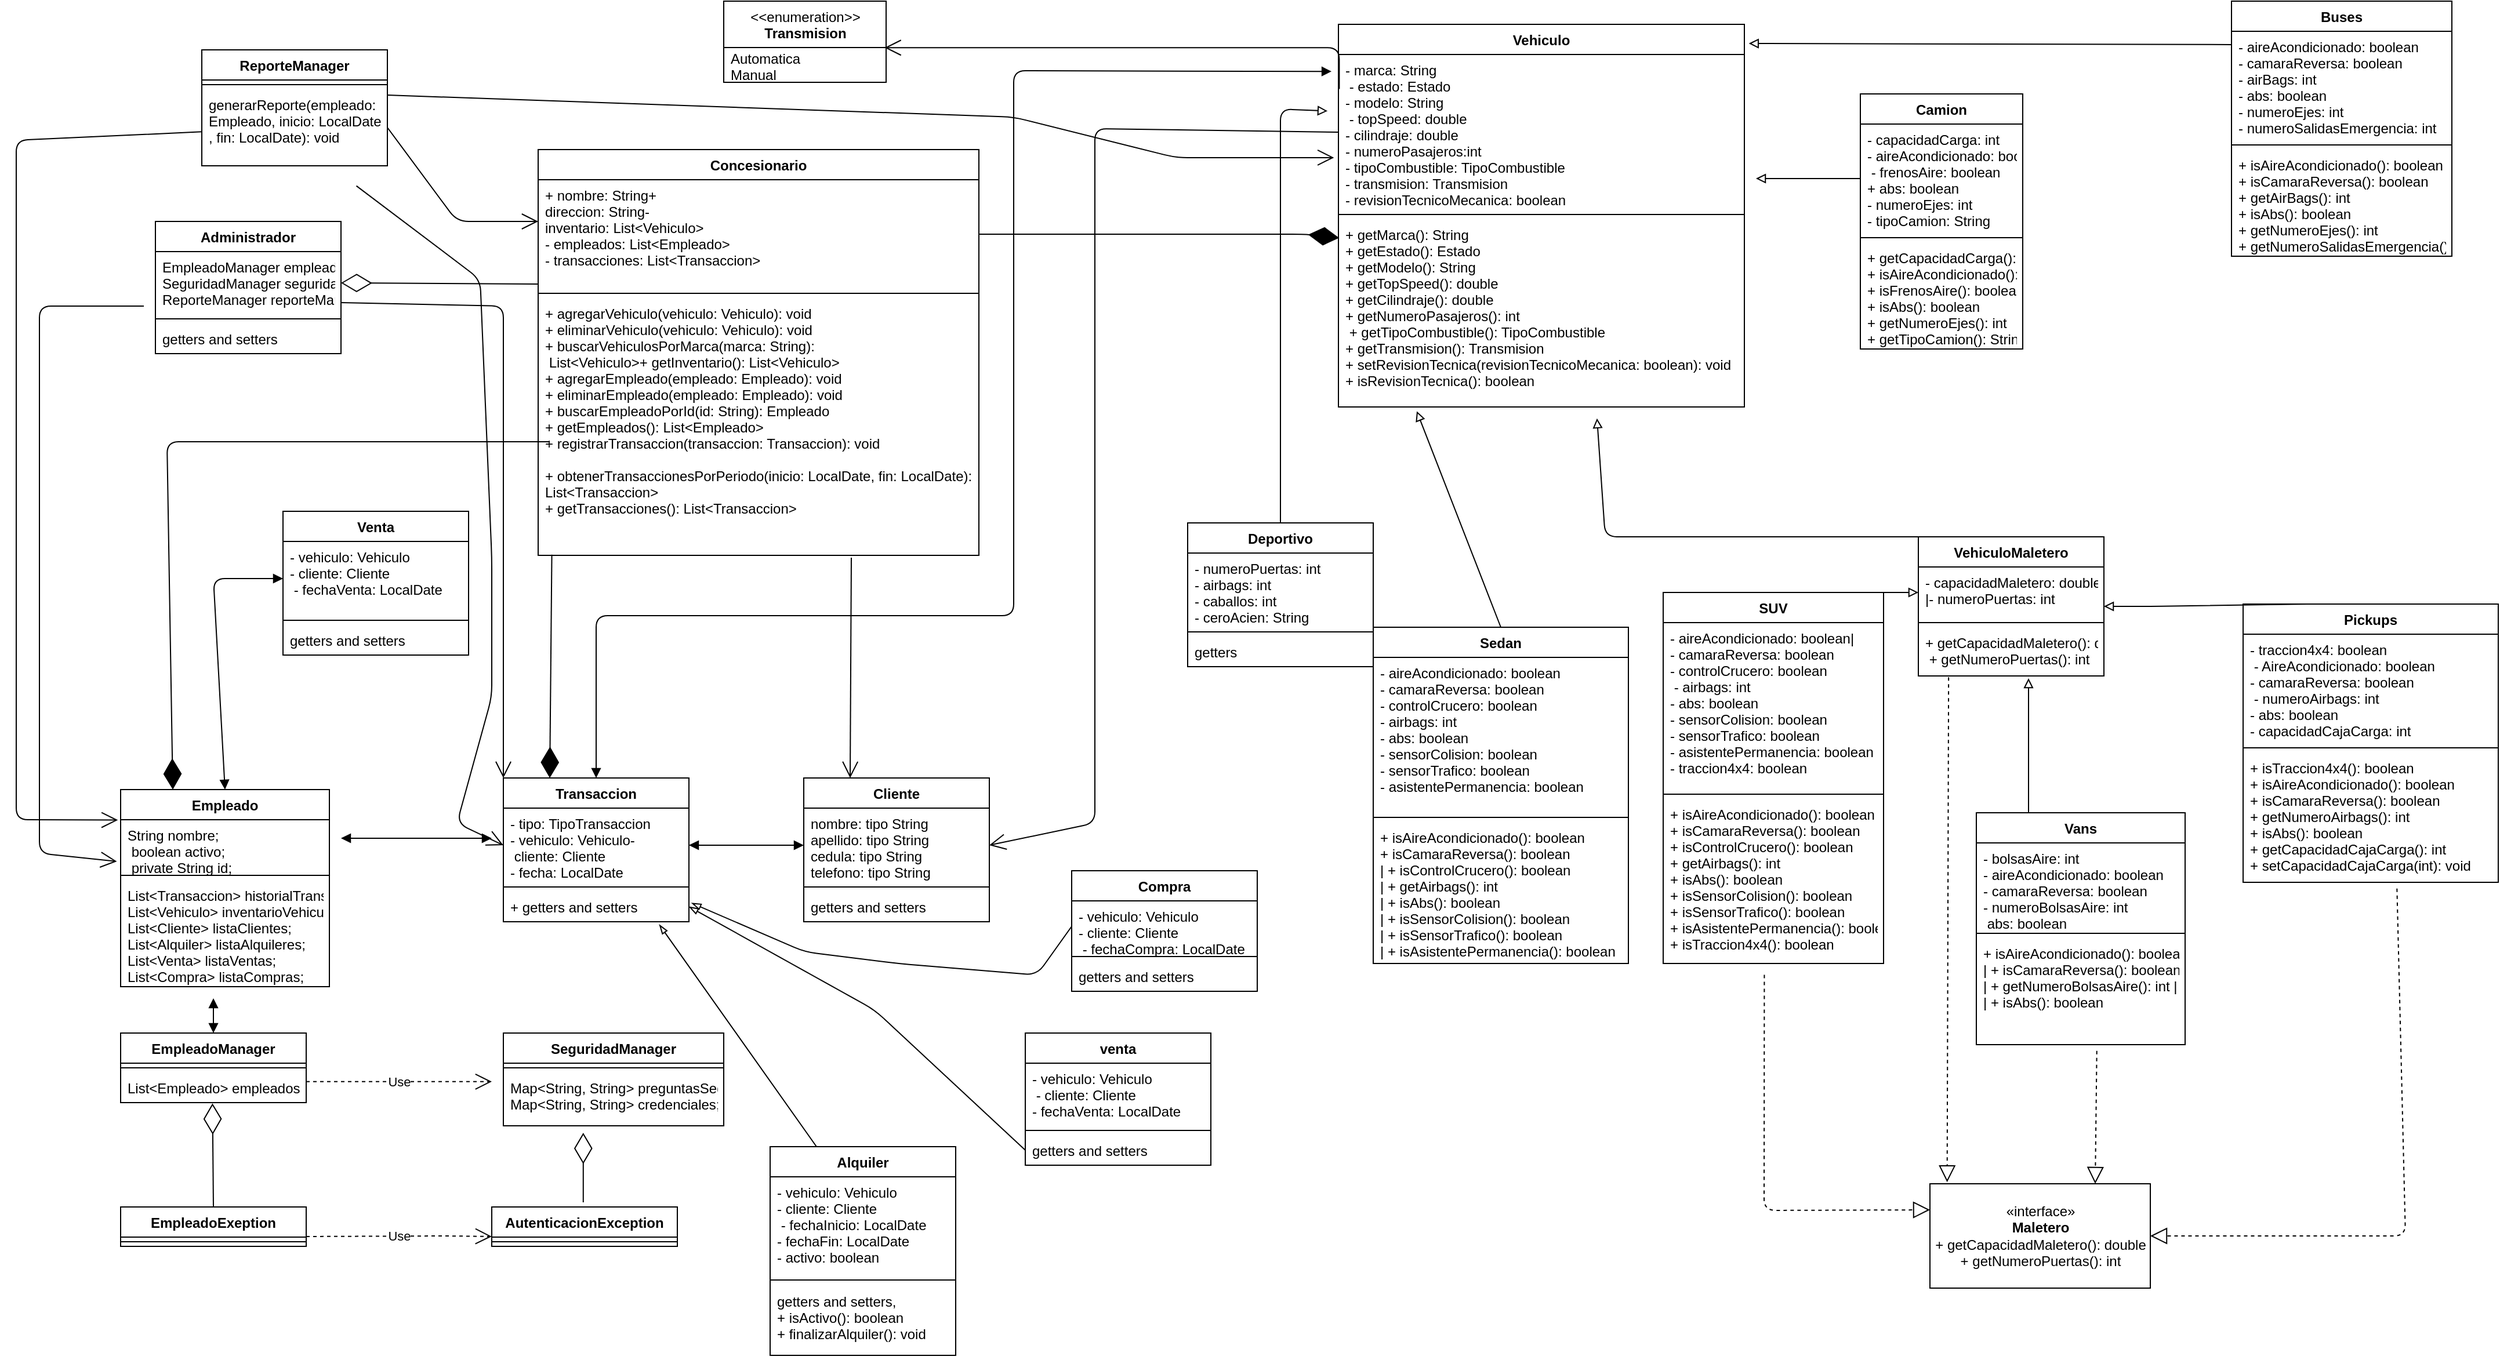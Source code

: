 <mxfile>
    <diagram id="EvOTixsBc87NkfnOTu0f" name="Page-1">
        <mxGraphModel dx="1544" dy="626" grid="1" gridSize="10" guides="1" tooltips="1" connect="1" arrows="1" fold="1" page="1" pageScale="1" pageWidth="1920" pageHeight="1200" math="0" shadow="0">
            <root>
                <mxCell id="0"/>
                <mxCell id="1" parent="0"/>
                <mxCell id="2" value="Vehiculo" style="swimlane;fontStyle=1;align=center;verticalAlign=top;childLayout=stackLayout;horizontal=1;startSize=26;horizontalStack=0;resizeParent=1;resizeParentMax=0;resizeLast=0;collapsible=1;marginBottom=0;" parent="1" vertex="1">
                    <mxGeometry x="1200" y="40" width="350" height="330" as="geometry"/>
                </mxCell>
                <mxCell id="3" value="- marca: String &#10; - estado: Estado &#10;- modelo: String &#10; - topSpeed: double &#10;- cilindraje: double&#10;- numeroPasajeros:int&#10;- tipoCombustible: TipoCombustible&#10;- transmision: Transmision&#10;- revisionTecnicoMecanica: boolean" style="text;strokeColor=none;fillColor=none;align=left;verticalAlign=top;spacingLeft=4;spacingRight=4;overflow=hidden;rotatable=0;points=[[0,0.5],[1,0.5]];portConstraint=eastwest;" parent="2" vertex="1">
                    <mxGeometry y="26" width="350" height="134" as="geometry"/>
                </mxCell>
                <mxCell id="4" value="" style="line;strokeWidth=1;fillColor=none;align=left;verticalAlign=middle;spacingTop=-1;spacingLeft=3;spacingRight=3;rotatable=0;labelPosition=right;points=[];portConstraint=eastwest;strokeColor=inherit;" parent="2" vertex="1">
                    <mxGeometry y="160" width="350" height="8" as="geometry"/>
                </mxCell>
                <mxCell id="5" value="+ getMarca(): String &#10;+ getEstado(): Estado&#10;+ getModelo(): String&#10;+ getTopSpeed(): double&#10;+ getCilindraje(): double&#10;+ getNumeroPasajeros(): int&#10; + getTipoCombustible(): TipoCombustible&#10;+ getTransmision(): Transmision&#10;+ setRevisionTecnica(revisionTecnicoMecanica: boolean): void&#10;+ isRevisionTecnica(): boolean" style="text;strokeColor=none;fillColor=none;align=left;verticalAlign=top;spacingLeft=4;spacingRight=4;overflow=hidden;rotatable=0;points=[[0,0.5],[1,0.5]];portConstraint=eastwest;" parent="2" vertex="1">
                    <mxGeometry y="168" width="350" height="162" as="geometry"/>
                </mxCell>
                <mxCell id="6" value="Cliente" style="swimlane;fontStyle=1;align=center;verticalAlign=top;childLayout=stackLayout;horizontal=1;startSize=26;horizontalStack=0;resizeParent=1;resizeParentMax=0;resizeLast=0;collapsible=1;marginBottom=0;" parent="1" vertex="1">
                    <mxGeometry x="739" y="690" width="160" height="124" as="geometry"/>
                </mxCell>
                <mxCell id="7" value="nombre: tipo String&#10;apellido: tipo String&#10;cedula: tipo String&#10;telefono: tipo String" style="text;strokeColor=none;fillColor=none;align=left;verticalAlign=top;spacingLeft=4;spacingRight=4;overflow=hidden;rotatable=0;points=[[0,0.5],[1,0.5]];portConstraint=eastwest;" parent="6" vertex="1">
                    <mxGeometry y="26" width="160" height="64" as="geometry"/>
                </mxCell>
                <mxCell id="8" value="" style="line;strokeWidth=1;fillColor=none;align=left;verticalAlign=middle;spacingTop=-1;spacingLeft=3;spacingRight=3;rotatable=0;labelPosition=right;points=[];portConstraint=eastwest;strokeColor=inherit;" parent="6" vertex="1">
                    <mxGeometry y="90" width="160" height="8" as="geometry"/>
                </mxCell>
                <mxCell id="9" value="getters and setters" style="text;strokeColor=none;fillColor=none;align=left;verticalAlign=top;spacingLeft=4;spacingRight=4;overflow=hidden;rotatable=0;points=[[0,0.5],[1,0.5]];portConstraint=eastwest;" parent="6" vertex="1">
                    <mxGeometry y="98" width="160" height="26" as="geometry"/>
                </mxCell>
                <mxCell id="10" value="Empleado" style="swimlane;fontStyle=1;align=center;verticalAlign=top;childLayout=stackLayout;horizontal=1;startSize=26;horizontalStack=0;resizeParent=1;resizeParentMax=0;resizeLast=0;collapsible=1;marginBottom=0;" parent="1" vertex="1">
                    <mxGeometry x="150" y="700" width="180" height="170" as="geometry"/>
                </mxCell>
                <mxCell id="11" value="String nombre;&#10; boolean activo;&#10; private String id;" style="text;strokeColor=none;fillColor=none;align=left;verticalAlign=top;spacingLeft=4;spacingRight=4;overflow=hidden;rotatable=0;points=[[0,0.5],[1,0.5]];portConstraint=eastwest;" parent="10" vertex="1">
                    <mxGeometry y="26" width="180" height="44" as="geometry"/>
                </mxCell>
                <mxCell id="12" value="" style="line;strokeWidth=1;fillColor=none;align=left;verticalAlign=middle;spacingTop=-1;spacingLeft=3;spacingRight=3;rotatable=0;labelPosition=right;points=[];portConstraint=eastwest;strokeColor=inherit;" parent="10" vertex="1">
                    <mxGeometry y="70" width="180" height="8" as="geometry"/>
                </mxCell>
                <mxCell id="13" value="List&lt;Transaccion&gt; historialTransacciones;&#10;List&lt;Vehiculo&gt; inventarioVehiculos;&#10;List&lt;Cliente&gt; listaClientes;&#10;List&lt;Alquiler&gt; listaAlquileres;&#10;List&lt;Venta&gt; listaVentas;&#10;List&lt;Compra&gt; listaCompras;" style="text;strokeColor=none;fillColor=none;align=left;verticalAlign=top;spacingLeft=4;spacingRight=4;overflow=hidden;rotatable=0;points=[[0,0.5],[1,0.5]];portConstraint=eastwest;" parent="10" vertex="1">
                    <mxGeometry y="78" width="180" height="92" as="geometry"/>
                </mxCell>
                <mxCell id="14" value="Administrador" style="swimlane;fontStyle=1;align=center;verticalAlign=top;childLayout=stackLayout;horizontal=1;startSize=26;horizontalStack=0;resizeParent=1;resizeParentMax=0;resizeLast=0;collapsible=1;marginBottom=0;" parent="1" vertex="1">
                    <mxGeometry x="180" y="210" width="160" height="114" as="geometry"/>
                </mxCell>
                <mxCell id="15" value="EmpleadoManager empleadoManager&#10;SeguridadManager seguridadManager&#10;ReporteManager reporteManager" style="text;strokeColor=none;fillColor=none;align=left;verticalAlign=top;spacingLeft=4;spacingRight=4;overflow=hidden;rotatable=0;points=[[0,0.5],[1,0.5]];portConstraint=eastwest;" parent="14" vertex="1">
                    <mxGeometry y="26" width="160" height="54" as="geometry"/>
                </mxCell>
                <mxCell id="16" value="" style="line;strokeWidth=1;fillColor=none;align=left;verticalAlign=middle;spacingTop=-1;spacingLeft=3;spacingRight=3;rotatable=0;labelPosition=right;points=[];portConstraint=eastwest;strokeColor=inherit;" parent="14" vertex="1">
                    <mxGeometry y="80" width="160" height="8" as="geometry"/>
                </mxCell>
                <mxCell id="17" value="getters and setters" style="text;strokeColor=none;fillColor=none;align=left;verticalAlign=top;spacingLeft=4;spacingRight=4;overflow=hidden;rotatable=0;points=[[0,0.5],[1,0.5]];portConstraint=eastwest;" parent="14" vertex="1">
                    <mxGeometry y="88" width="160" height="26" as="geometry"/>
                </mxCell>
                <mxCell id="22" value="Venta" style="swimlane;fontStyle=1;align=center;verticalAlign=top;childLayout=stackLayout;horizontal=1;startSize=26;horizontalStack=0;resizeParent=1;resizeParentMax=0;resizeLast=0;collapsible=1;marginBottom=0;" parent="1" vertex="1">
                    <mxGeometry x="290" y="460" width="160" height="124" as="geometry"/>
                </mxCell>
                <mxCell id="23" value="- vehiculo: Vehiculo&#10;- cliente: Cliente&#10; - fechaVenta: LocalDate" style="text;strokeColor=none;fillColor=none;align=left;verticalAlign=top;spacingLeft=4;spacingRight=4;overflow=hidden;rotatable=0;points=[[0,0.5],[1,0.5]];portConstraint=eastwest;" parent="22" vertex="1">
                    <mxGeometry y="26" width="160" height="64" as="geometry"/>
                </mxCell>
                <mxCell id="24" value="" style="line;strokeWidth=1;fillColor=none;align=left;verticalAlign=middle;spacingTop=-1;spacingLeft=3;spacingRight=3;rotatable=0;labelPosition=right;points=[];portConstraint=eastwest;strokeColor=inherit;" parent="22" vertex="1">
                    <mxGeometry y="90" width="160" height="8" as="geometry"/>
                </mxCell>
                <mxCell id="25" value="getters and setters" style="text;strokeColor=none;fillColor=none;align=left;verticalAlign=top;spacingLeft=4;spacingRight=4;overflow=hidden;rotatable=0;points=[[0,0.5],[1,0.5]];portConstraint=eastwest;" parent="22" vertex="1">
                    <mxGeometry y="98" width="160" height="26" as="geometry"/>
                </mxCell>
                <mxCell id="26" value="ReporteManager" style="swimlane;fontStyle=1;align=center;verticalAlign=top;childLayout=stackLayout;horizontal=1;startSize=26;horizontalStack=0;resizeParent=1;resizeParentMax=0;resizeLast=0;collapsible=1;marginBottom=0;" parent="1" vertex="1">
                    <mxGeometry x="220" y="62" width="160" height="100" as="geometry"/>
                </mxCell>
                <mxCell id="28" value="" style="line;strokeWidth=1;fillColor=none;align=left;verticalAlign=middle;spacingTop=-1;spacingLeft=3;spacingRight=3;rotatable=0;labelPosition=right;points=[];portConstraint=eastwest;strokeColor=inherit;" parent="26" vertex="1">
                    <mxGeometry y="26" width="160" height="8" as="geometry"/>
                </mxCell>
                <mxCell id="29" value="generarReporte(empleado:&#10;Empleado, inicio: LocalDate&#10;, fin: LocalDate): void" style="text;strokeColor=none;fillColor=none;align=left;verticalAlign=top;spacingLeft=4;spacingRight=4;overflow=hidden;rotatable=0;points=[[0,0.5],[1,0.5]];portConstraint=eastwest;" parent="26" vertex="1">
                    <mxGeometry y="34" width="160" height="66" as="geometry"/>
                </mxCell>
                <mxCell id="30" value="EmpleadoManager" style="swimlane;fontStyle=1;align=center;verticalAlign=top;childLayout=stackLayout;horizontal=1;startSize=26;horizontalStack=0;resizeParent=1;resizeParentMax=0;resizeLast=0;collapsible=1;marginBottom=0;" parent="1" vertex="1">
                    <mxGeometry x="150" y="910" width="160" height="60" as="geometry"/>
                </mxCell>
                <mxCell id="32" value="" style="line;strokeWidth=1;fillColor=none;align=left;verticalAlign=middle;spacingTop=-1;spacingLeft=3;spacingRight=3;rotatable=0;labelPosition=right;points=[];portConstraint=eastwest;strokeColor=inherit;" parent="30" vertex="1">
                    <mxGeometry y="26" width="160" height="8" as="geometry"/>
                </mxCell>
                <mxCell id="33" value="List&lt;Empleado&gt; empleados" style="text;strokeColor=none;fillColor=none;align=left;verticalAlign=top;spacingLeft=4;spacingRight=4;overflow=hidden;rotatable=0;points=[[0,0.5],[1,0.5]];portConstraint=eastwest;" parent="30" vertex="1">
                    <mxGeometry y="34" width="160" height="26" as="geometry"/>
                </mxCell>
                <mxCell id="34" value="SeguridadManager" style="swimlane;fontStyle=1;align=center;verticalAlign=top;childLayout=stackLayout;horizontal=1;startSize=26;horizontalStack=0;resizeParent=1;resizeParentMax=0;resizeLast=0;collapsible=1;marginBottom=0;" parent="1" vertex="1">
                    <mxGeometry x="480" y="910" width="190" height="80" as="geometry"/>
                </mxCell>
                <mxCell id="36" value="" style="line;strokeWidth=1;fillColor=none;align=left;verticalAlign=middle;spacingTop=-1;spacingLeft=3;spacingRight=3;rotatable=0;labelPosition=right;points=[];portConstraint=eastwest;strokeColor=inherit;" parent="34" vertex="1">
                    <mxGeometry y="26" width="190" height="8" as="geometry"/>
                </mxCell>
                <mxCell id="37" value="Map&lt;String, String&gt; preguntasSeguridad;&#10;Map&lt;String, String&gt; credenciales;" style="text;strokeColor=none;fillColor=none;align=left;verticalAlign=top;spacingLeft=4;spacingRight=4;overflow=hidden;rotatable=0;points=[[0,0.5],[1,0.5]];portConstraint=eastwest;" parent="34" vertex="1">
                    <mxGeometry y="34" width="190" height="46" as="geometry"/>
                </mxCell>
                <mxCell id="38" value="VehiculoMaletero" style="swimlane;fontStyle=1;align=center;verticalAlign=top;childLayout=stackLayout;horizontal=1;startSize=26;horizontalStack=0;resizeParent=1;resizeParentMax=0;resizeLast=0;collapsible=1;marginBottom=0;" parent="1" vertex="1">
                    <mxGeometry x="1700" y="482" width="160" height="120" as="geometry"/>
                </mxCell>
                <mxCell id="39" value="- capacidadMaletero: double &#10;|- numeroPuertas: int" style="text;strokeColor=none;fillColor=none;align=left;verticalAlign=top;spacingLeft=4;spacingRight=4;overflow=hidden;rotatable=0;points=[[0,0.5],[1,0.5]];portConstraint=eastwest;" parent="38" vertex="1">
                    <mxGeometry y="26" width="160" height="44" as="geometry"/>
                </mxCell>
                <mxCell id="40" value="" style="line;strokeWidth=1;fillColor=none;align=left;verticalAlign=middle;spacingTop=-1;spacingLeft=3;spacingRight=3;rotatable=0;labelPosition=right;points=[];portConstraint=eastwest;strokeColor=inherit;" parent="38" vertex="1">
                    <mxGeometry y="70" width="160" height="8" as="geometry"/>
                </mxCell>
                <mxCell id="41" value="+ getCapacidadMaletero(): double&#10; + getNumeroPuertas(): int" style="text;strokeColor=none;fillColor=none;align=left;verticalAlign=top;spacingLeft=4;spacingRight=4;overflow=hidden;rotatable=0;points=[[0,0.5],[1,0.5]];portConstraint=eastwest;" parent="38" vertex="1">
                    <mxGeometry y="78" width="160" height="42" as="geometry"/>
                </mxCell>
                <mxCell id="42" value="SUV" style="swimlane;fontStyle=1;align=center;verticalAlign=top;childLayout=stackLayout;horizontal=1;startSize=26;horizontalStack=0;resizeParent=1;resizeParentMax=0;resizeLast=0;collapsible=1;marginBottom=0;" parent="1" vertex="1">
                    <mxGeometry x="1480" y="530" width="190" height="320" as="geometry"/>
                </mxCell>
                <mxCell id="43" value="- aireAcondicionado: boolean|&#10;- camaraReversa: boolean &#10;- controlCrucero: boolean &#10; - airbags: int&#10;- abs: boolean&#10;- sensorColision: boolean &#10;- sensorTrafico: boolean &#10;- asistentePermanencia: boolean&#10;- traccion4x4: boolean" style="text;strokeColor=none;fillColor=none;align=left;verticalAlign=top;spacingLeft=4;spacingRight=4;overflow=hidden;rotatable=0;points=[[0,0.5],[1,0.5]];portConstraint=eastwest;" parent="42" vertex="1">
                    <mxGeometry y="26" width="190" height="144" as="geometry"/>
                </mxCell>
                <mxCell id="44" value="" style="line;strokeWidth=1;fillColor=none;align=left;verticalAlign=middle;spacingTop=-1;spacingLeft=3;spacingRight=3;rotatable=0;labelPosition=right;points=[];portConstraint=eastwest;strokeColor=inherit;" parent="42" vertex="1">
                    <mxGeometry y="170" width="190" height="8" as="geometry"/>
                </mxCell>
                <mxCell id="45" value="+ isAireAcondicionado(): boolean &#10;+ isCamaraReversa(): boolean&#10;+ isControlCrucero(): boolean &#10;+ getAirbags(): int&#10;+ isAbs(): boolean&#10;+ isSensorColision(): boolean&#10;+ isSensorTrafico(): boolean&#10;+ isAsistentePermanencia(): boolean &#10;+ isTraccion4x4(): boolean" style="text;strokeColor=none;fillColor=none;align=left;verticalAlign=top;spacingLeft=4;spacingRight=4;overflow=hidden;rotatable=0;points=[[0,0.5],[1,0.5]];portConstraint=eastwest;" parent="42" vertex="1">
                    <mxGeometry y="178" width="190" height="142" as="geometry"/>
                </mxCell>
                <mxCell id="47" value="Sedan" style="swimlane;fontStyle=1;align=center;verticalAlign=top;childLayout=stackLayout;horizontal=1;startSize=26;horizontalStack=0;resizeParent=1;resizeParentMax=0;resizeLast=0;collapsible=1;marginBottom=0;" parent="1" vertex="1">
                    <mxGeometry x="1230" y="560" width="220" height="290" as="geometry"/>
                </mxCell>
                <mxCell id="48" value="- aireAcondicionado: boolean&#10;- camaraReversa: boolean &#10;- controlCrucero: boolean &#10;- airbags: int &#10;- abs: boolean &#10;- sensorColision: boolean &#10;- sensorTrafico: boolean &#10;- asistentePermanencia: boolean" style="text;strokeColor=none;fillColor=none;align=left;verticalAlign=top;spacingLeft=4;spacingRight=4;overflow=hidden;rotatable=0;points=[[0,0.5],[1,0.5]];portConstraint=eastwest;" parent="47" vertex="1">
                    <mxGeometry y="26" width="220" height="134" as="geometry"/>
                </mxCell>
                <mxCell id="49" value="" style="line;strokeWidth=1;fillColor=none;align=left;verticalAlign=middle;spacingTop=-1;spacingLeft=3;spacingRight=3;rotatable=0;labelPosition=right;points=[];portConstraint=eastwest;strokeColor=inherit;" parent="47" vertex="1">
                    <mxGeometry y="160" width="220" height="8" as="geometry"/>
                </mxCell>
                <mxCell id="50" value="+ isAireAcondicionado(): boolean &#10;+ isCamaraReversa(): boolean &#10;  | + isControlCrucero(): boolean &#10;  | + getAirbags(): int &#10;  | + isAbs(): boolean &#10;  | + isSensorColision(): boolean &#10;  | + isSensorTrafico(): boolean &#10;  | + isAsistentePermanencia(): boolean" style="text;strokeColor=none;fillColor=none;align=left;verticalAlign=top;spacingLeft=4;spacingRight=4;overflow=hidden;rotatable=0;points=[[0,0.5],[1,0.5]];portConstraint=eastwest;" parent="47" vertex="1">
                    <mxGeometry y="168" width="220" height="122" as="geometry"/>
                </mxCell>
                <mxCell id="51" value="Vans" style="swimlane;fontStyle=1;align=center;verticalAlign=top;childLayout=stackLayout;horizontal=1;startSize=26;horizontalStack=0;resizeParent=1;resizeParentMax=0;resizeLast=0;collapsible=1;marginBottom=0;" parent="1" vertex="1">
                    <mxGeometry x="1750" y="720" width="180" height="200" as="geometry"/>
                </mxCell>
                <mxCell id="52" value="- bolsasAire: int&#10;- aireAcondicionado: boolean&#10;- camaraReversa: boolean&#10;- numeroBolsasAire: int&#10; abs: boolean" style="text;strokeColor=none;fillColor=none;align=left;verticalAlign=top;spacingLeft=4;spacingRight=4;overflow=hidden;rotatable=0;points=[[0,0.5],[1,0.5]];portConstraint=eastwest;" parent="51" vertex="1">
                    <mxGeometry y="26" width="180" height="74" as="geometry"/>
                </mxCell>
                <mxCell id="53" value="" style="line;strokeWidth=1;fillColor=none;align=left;verticalAlign=middle;spacingTop=-1;spacingLeft=3;spacingRight=3;rotatable=0;labelPosition=right;points=[];portConstraint=eastwest;strokeColor=inherit;" parent="51" vertex="1">
                    <mxGeometry y="100" width="180" height="8" as="geometry"/>
                </mxCell>
                <mxCell id="54" value="+ isAireAcondicionado(): boolean |&#10;    | + isCamaraReversa(): boolean    |&#10;    | + getNumeroBolsasAire(): int    |&#10;    | + isAbs(): boolean" style="text;strokeColor=none;fillColor=none;align=left;verticalAlign=top;spacingLeft=4;spacingRight=4;overflow=hidden;rotatable=0;points=[[0,0.5],[1,0.5]];portConstraint=eastwest;" parent="51" vertex="1">
                    <mxGeometry y="108" width="180" height="92" as="geometry"/>
                </mxCell>
                <mxCell id="55" value="Buses" style="swimlane;fontStyle=1;align=center;verticalAlign=top;childLayout=stackLayout;horizontal=1;startSize=26;horizontalStack=0;resizeParent=1;resizeParentMax=0;resizeLast=0;collapsible=1;marginBottom=0;" parent="1" vertex="1">
                    <mxGeometry x="1970" y="20" width="190" height="220" as="geometry"/>
                </mxCell>
                <mxCell id="56" value="- aireAcondicionado: boolean &#10;- camaraReversa: boolean&#10;- airBags: int&#10;- abs: boolean&#10;- numeroEjes: int&#10;- numeroSalidasEmergencia: int" style="text;strokeColor=none;fillColor=none;align=left;verticalAlign=top;spacingLeft=4;spacingRight=4;overflow=hidden;rotatable=0;points=[[0,0.5],[1,0.5]];portConstraint=eastwest;" parent="55" vertex="1">
                    <mxGeometry y="26" width="190" height="94" as="geometry"/>
                </mxCell>
                <mxCell id="57" value="" style="line;strokeWidth=1;fillColor=none;align=left;verticalAlign=middle;spacingTop=-1;spacingLeft=3;spacingRight=3;rotatable=0;labelPosition=right;points=[];portConstraint=eastwest;strokeColor=inherit;" parent="55" vertex="1">
                    <mxGeometry y="120" width="190" height="8" as="geometry"/>
                </mxCell>
                <mxCell id="58" value="+ isAireAcondicionado(): boolean &#10;+ isCamaraReversa(): boolean &#10;+ getAirBags(): int  &#10;+ isAbs(): boolean&#10;+ getNumeroEjes(): int&#10;+ getNumeroSalidasEmergencia(): int" style="text;strokeColor=none;fillColor=none;align=left;verticalAlign=top;spacingLeft=4;spacingRight=4;overflow=hidden;rotatable=0;points=[[0,0.5],[1,0.5]];portConstraint=eastwest;" parent="55" vertex="1">
                    <mxGeometry y="128" width="190" height="92" as="geometry"/>
                </mxCell>
                <mxCell id="59" value="Transaccion" style="swimlane;fontStyle=1;align=center;verticalAlign=top;childLayout=stackLayout;horizontal=1;startSize=26;horizontalStack=0;resizeParent=1;resizeParentMax=0;resizeLast=0;collapsible=1;marginBottom=0;" parent="1" vertex="1">
                    <mxGeometry x="480" y="690" width="160" height="124" as="geometry"/>
                </mxCell>
                <mxCell id="60" value=" - tipo: TipoTransaccion &#10;- vehiculo: Vehiculo-&#10; cliente: Cliente &#10;- fecha: LocalDate" style="text;strokeColor=none;fillColor=none;align=left;verticalAlign=top;spacingLeft=4;spacingRight=4;overflow=hidden;rotatable=0;points=[[0,0.5],[1,0.5]];portConstraint=eastwest;" parent="59" vertex="1">
                    <mxGeometry y="26" width="160" height="64" as="geometry"/>
                </mxCell>
                <mxCell id="61" value="" style="line;strokeWidth=1;fillColor=none;align=left;verticalAlign=middle;spacingTop=-1;spacingLeft=3;spacingRight=3;rotatable=0;labelPosition=right;points=[];portConstraint=eastwest;strokeColor=inherit;" parent="59" vertex="1">
                    <mxGeometry y="90" width="160" height="8" as="geometry"/>
                </mxCell>
                <mxCell id="62" value="+ getters and setters" style="text;strokeColor=none;fillColor=none;align=left;verticalAlign=top;spacingLeft=4;spacingRight=4;overflow=hidden;rotatable=0;points=[[0,0.5],[1,0.5]];portConstraint=eastwest;" parent="59" vertex="1">
                    <mxGeometry y="98" width="160" height="26" as="geometry"/>
                </mxCell>
                <mxCell id="65" value="" style="endArrow=block;startArrow=block;endFill=1;startFill=1;html=1;exitX=1;exitY=0.5;exitDx=0;exitDy=0;entryX=0;entryY=0.5;entryDx=0;entryDy=0;" parent="1" source="60" target="7" edge="1">
                    <mxGeometry width="160" relative="1" as="geometry">
                        <mxPoint x="720" y="790" as="sourcePoint"/>
                        <mxPoint x="880" y="790" as="targetPoint"/>
                    </mxGeometry>
                </mxCell>
                <mxCell id="66" value="" style="endArrow=block;startArrow=block;endFill=1;startFill=1;html=1;entryX=-0.017;entryY=0.109;entryDx=0;entryDy=0;exitX=0.5;exitY=0;exitDx=0;exitDy=0;entryPerimeter=0;" parent="1" source="59" target="3" edge="1">
                    <mxGeometry width="160" relative="1" as="geometry">
                        <mxPoint x="600" y="550" as="sourcePoint"/>
                        <mxPoint x="760" y="550" as="targetPoint"/>
                        <Array as="points">
                            <mxPoint x="560" y="550"/>
                            <mxPoint x="920" y="550"/>
                            <mxPoint x="920" y="80"/>
                        </Array>
                    </mxGeometry>
                </mxCell>
                <mxCell id="67" value="" style="endArrow=block;startArrow=block;endFill=1;startFill=1;html=1;" parent="1" edge="1">
                    <mxGeometry width="160" relative="1" as="geometry">
                        <mxPoint x="340" y="742" as="sourcePoint"/>
                        <mxPoint x="470" y="742" as="targetPoint"/>
                    </mxGeometry>
                </mxCell>
                <mxCell id="68" value="" style="endArrow=block;startArrow=block;endFill=1;startFill=1;html=1;exitX=0.5;exitY=0;exitDx=0;exitDy=0;entryX=0;entryY=0.5;entryDx=0;entryDy=0;" parent="1" source="10" target="23" edge="1">
                    <mxGeometry width="160" relative="1" as="geometry">
                        <mxPoint x="220" y="650" as="sourcePoint"/>
                        <mxPoint x="240" y="480" as="targetPoint"/>
                        <Array as="points">
                            <mxPoint x="230" y="518"/>
                        </Array>
                    </mxGeometry>
                </mxCell>
                <mxCell id="70" value="" style="endArrow=block;startArrow=block;endFill=1;startFill=1;html=1;entryX=0.5;entryY=0;entryDx=0;entryDy=0;" parent="1" target="30" edge="1">
                    <mxGeometry width="160" relative="1" as="geometry">
                        <mxPoint x="230" y="880" as="sourcePoint"/>
                        <mxPoint x="380" y="790" as="targetPoint"/>
                    </mxGeometry>
                </mxCell>
                <mxCell id="71" value="Use" style="endArrow=open;endSize=12;dashed=1;html=1;" parent="1" edge="1">
                    <mxGeometry width="160" relative="1" as="geometry">
                        <mxPoint x="310" y="951.89" as="sourcePoint"/>
                        <mxPoint x="470" y="951.89" as="targetPoint"/>
                    </mxGeometry>
                </mxCell>
                <mxCell id="72" value="EmpleadoExeption" style="swimlane;fontStyle=1;align=center;verticalAlign=top;childLayout=stackLayout;horizontal=1;startSize=26;horizontalStack=0;resizeParent=1;resizeParentMax=0;resizeLast=0;collapsible=1;marginBottom=0;" parent="1" vertex="1">
                    <mxGeometry x="150" y="1060" width="160" height="34" as="geometry"/>
                </mxCell>
                <mxCell id="74" value="" style="line;strokeWidth=1;fillColor=none;align=left;verticalAlign=middle;spacingTop=-1;spacingLeft=3;spacingRight=3;rotatable=0;labelPosition=right;points=[];portConstraint=eastwest;strokeColor=inherit;" parent="72" vertex="1">
                    <mxGeometry y="26" width="160" height="8" as="geometry"/>
                </mxCell>
                <mxCell id="76" value="AutenticacionException " style="swimlane;fontStyle=1;align=center;verticalAlign=top;childLayout=stackLayout;horizontal=1;startSize=26;horizontalStack=0;resizeParent=1;resizeParentMax=0;resizeLast=0;collapsible=1;marginBottom=0;" parent="1" vertex="1">
                    <mxGeometry x="470" y="1060" width="160" height="34" as="geometry"/>
                </mxCell>
                <mxCell id="78" value="" style="line;strokeWidth=1;fillColor=none;align=left;verticalAlign=middle;spacingTop=-1;spacingLeft=3;spacingRight=3;rotatable=0;labelPosition=right;points=[];portConstraint=eastwest;strokeColor=inherit;" parent="76" vertex="1">
                    <mxGeometry y="26" width="160" height="8" as="geometry"/>
                </mxCell>
                <mxCell id="80" value="Use" style="endArrow=open;endSize=12;dashed=1;html=1;exitX=1;exitY=0.75;exitDx=0;exitDy=0;entryX=0;entryY=0.75;entryDx=0;entryDy=0;" parent="1" source="72" target="76" edge="1">
                    <mxGeometry width="160" relative="1" as="geometry">
                        <mxPoint x="310" y="1110" as="sourcePoint"/>
                        <mxPoint x="470" y="1110" as="targetPoint"/>
                        <Array as="points">
                            <mxPoint x="430" y="1085"/>
                        </Array>
                    </mxGeometry>
                </mxCell>
                <mxCell id="81" value="" style="endArrow=diamondThin;endFill=0;endSize=24;html=1;exitX=0.5;exitY=0;exitDx=0;exitDy=0;entryX=0.495;entryY=1.024;entryDx=0;entryDy=0;entryPerimeter=0;" parent="1" source="72" target="33" edge="1">
                    <mxGeometry width="160" relative="1" as="geometry">
                        <mxPoint x="220" y="1030" as="sourcePoint"/>
                        <mxPoint x="230" y="1000" as="targetPoint"/>
                    </mxGeometry>
                </mxCell>
                <mxCell id="82" value="" style="endArrow=diamondThin;endFill=0;endSize=24;html=1;exitX=0.5;exitY=0;exitDx=0;exitDy=0;" parent="1" edge="1">
                    <mxGeometry width="160" relative="1" as="geometry">
                        <mxPoint x="548.89" y="1056" as="sourcePoint"/>
                        <mxPoint x="548.89" y="996" as="targetPoint"/>
                    </mxGeometry>
                </mxCell>
                <mxCell id="83" value="" style="endArrow=block;startArrow=none;endFill=0;startFill=0;html=1;entryX=0;entryY=0.5;entryDx=0;entryDy=0;" parent="1" target="39" edge="1">
                    <mxGeometry width="160" relative="1" as="geometry">
                        <mxPoint x="1680" y="530" as="sourcePoint"/>
                        <mxPoint x="1270" y="453.75" as="targetPoint"/>
                        <Array as="points">
                            <mxPoint x="1630" y="530"/>
                        </Array>
                    </mxGeometry>
                </mxCell>
                <mxCell id="84" value="" style="endArrow=block;startArrow=none;endFill=0;startFill=0;html=1;entryX=0.193;entryY=1.023;entryDx=0;entryDy=0;entryPerimeter=0;exitX=0.5;exitY=0;exitDx=0;exitDy=0;" parent="1" source="47" target="5" edge="1">
                    <mxGeometry width="160" relative="1" as="geometry">
                        <mxPoint x="1267" y="350" as="sourcePoint"/>
                        <mxPoint x="1400" y="340" as="targetPoint"/>
                    </mxGeometry>
                </mxCell>
                <mxCell id="85" value="" style="endArrow=block;startArrow=none;endFill=0;startFill=0;html=1;exitX=0.25;exitY=0;exitDx=0;exitDy=0;" parent="1" source="51" edge="1">
                    <mxGeometry width="160" relative="1" as="geometry">
                        <mxPoint x="1410" y="553.75" as="sourcePoint"/>
                        <mxPoint x="1795" y="604" as="targetPoint"/>
                        <Array as="points"/>
                    </mxGeometry>
                </mxCell>
                <mxCell id="86" value="" style="endArrow=block;startArrow=none;endFill=0;startFill=0;html=1;entryX=1.011;entryY=0.05;entryDx=0;entryDy=0;exitX=0;exitY=0.122;exitDx=0;exitDy=0;entryPerimeter=0;exitPerimeter=0;" parent="1" source="56" target="2" edge="1">
                    <mxGeometry width="160" relative="1" as="geometry">
                        <mxPoint x="1430" y="89.5" as="sourcePoint"/>
                        <mxPoint x="1590" y="89.5" as="targetPoint"/>
                    </mxGeometry>
                </mxCell>
                <mxCell id="88" value="" style="endArrow=block;startArrow=none;endFill=0;startFill=0;html=1;exitX=0;exitY=0.5;exitDx=0;exitDy=0;" parent="1" source="107" edge="1">
                    <mxGeometry width="160" relative="1" as="geometry">
                        <mxPoint x="1530" y="200" as="sourcePoint"/>
                        <mxPoint x="1560" y="173" as="targetPoint"/>
                        <Array as="points"/>
                    </mxGeometry>
                </mxCell>
                <mxCell id="93" value="&amp;lt;&amp;lt;enumeration&amp;gt;&amp;gt;&lt;br&gt;&lt;b&gt;Transmision&lt;/b&gt;" style="swimlane;fontStyle=0;align=center;verticalAlign=top;childLayout=stackLayout;horizontal=1;startSize=40;horizontalStack=0;resizeParent=1;resizeParentMax=0;resizeLast=0;collapsible=0;marginBottom=0;html=1;" parent="1" vertex="1">
                    <mxGeometry x="670" y="20" width="140" height="70" as="geometry"/>
                </mxCell>
                <mxCell id="94" value="Automatica&lt;br&gt;Manual" style="text;html=1;strokeColor=none;fillColor=none;align=left;verticalAlign=middle;spacingLeft=4;spacingRight=4;overflow=hidden;rotatable=0;points=[[0,0.5],[1,0.5]];portConstraint=eastwest;" parent="93" vertex="1">
                    <mxGeometry y="40" width="140" height="30" as="geometry"/>
                </mxCell>
                <mxCell id="95" value="" style="endArrow=open;html=1;endSize=12;startArrow=none;startSize=14;startFill=0;edgeStyle=orthogonalEdgeStyle;align=left;verticalAlign=bottom;entryX=0.991;entryY=0.004;entryDx=0;entryDy=0;entryPerimeter=0;exitX=0.002;exitY=0.169;exitDx=0;exitDy=0;exitPerimeter=0;" parent="1" source="2" target="94" edge="1">
                    <mxGeometry x="-1" y="3" relative="1" as="geometry">
                        <mxPoint x="910" y="180" as="sourcePoint"/>
                        <mxPoint x="840" y="60" as="targetPoint"/>
                        <Array as="points">
                            <mxPoint x="1200" y="60"/>
                        </Array>
                    </mxGeometry>
                </mxCell>
                <mxCell id="96" value="Pickups" style="swimlane;fontStyle=1;align=center;verticalAlign=top;childLayout=stackLayout;horizontal=1;startSize=26;horizontalStack=0;resizeParent=1;resizeParentMax=0;resizeLast=0;collapsible=1;marginBottom=0;" parent="1" vertex="1">
                    <mxGeometry x="1980" y="540" width="220" height="240" as="geometry"/>
                </mxCell>
                <mxCell id="97" value="- traccion4x4: boolean&#10; - AireAcondicionado: boolean&#10;- camaraReversa: boolean&#10; - numeroAirbags: int&#10;- abs: boolean &#10;- capacidadCajaCarga: int" style="text;strokeColor=none;fillColor=none;align=left;verticalAlign=top;spacingLeft=4;spacingRight=4;overflow=hidden;rotatable=0;points=[[0,0.5],[1,0.5]];portConstraint=eastwest;" parent="96" vertex="1">
                    <mxGeometry y="26" width="220" height="94" as="geometry"/>
                </mxCell>
                <mxCell id="98" value="" style="line;strokeWidth=1;fillColor=none;align=left;verticalAlign=middle;spacingTop=-1;spacingLeft=3;spacingRight=3;rotatable=0;labelPosition=right;points=[];portConstraint=eastwest;strokeColor=inherit;" parent="96" vertex="1">
                    <mxGeometry y="120" width="220" height="8" as="geometry"/>
                </mxCell>
                <mxCell id="99" value="+ isTraccion4x4(): boolean &#10;+ isAireAcondicionado(): boolean &#10;+ isCamaraReversa(): boolean &#10;+ getNumeroAirbags(): int &#10;+ isAbs(): boolean &#10;+ getCapacidadCajaCarga(): int &#10;+ setCapacidadCajaCarga(int): void" style="text;strokeColor=none;fillColor=none;align=left;verticalAlign=top;spacingLeft=4;spacingRight=4;overflow=hidden;rotatable=0;points=[[0,0.5],[1,0.5]];portConstraint=eastwest;" parent="96" vertex="1">
                    <mxGeometry y="128" width="220" height="112" as="geometry"/>
                </mxCell>
                <mxCell id="100" value="" style="endArrow=block;startArrow=none;endFill=0;startFill=0;html=1;exitX=0.25;exitY=0;exitDx=0;exitDy=0;" parent="1" source="96" edge="1">
                    <mxGeometry width="160" relative="1" as="geometry">
                        <mxPoint x="1832.48" y="622.774" as="sourcePoint"/>
                        <mxPoint x="1860" y="542" as="targetPoint"/>
                        <Array as="points">
                            <mxPoint x="1900" y="542"/>
                        </Array>
                    </mxGeometry>
                </mxCell>
                <mxCell id="101" value="Deportivo" style="swimlane;fontStyle=1;align=center;verticalAlign=top;childLayout=stackLayout;horizontal=1;startSize=26;horizontalStack=0;resizeParent=1;resizeParentMax=0;resizeLast=0;collapsible=1;marginBottom=0;" parent="1" vertex="1">
                    <mxGeometry x="1070" y="470" width="160" height="124" as="geometry"/>
                </mxCell>
                <mxCell id="102" value="- numeroPuertas: int &#10;- airbags: int&#10;- caballos: int&#10;- ceroAcien: String " style="text;strokeColor=none;fillColor=none;align=left;verticalAlign=top;spacingLeft=4;spacingRight=4;overflow=hidden;rotatable=0;points=[[0,0.5],[1,0.5]];portConstraint=eastwest;" parent="101" vertex="1">
                    <mxGeometry y="26" width="160" height="64" as="geometry"/>
                </mxCell>
                <mxCell id="103" value="" style="line;strokeWidth=1;fillColor=none;align=left;verticalAlign=middle;spacingTop=-1;spacingLeft=3;spacingRight=3;rotatable=0;labelPosition=right;points=[];portConstraint=eastwest;strokeColor=inherit;" parent="101" vertex="1">
                    <mxGeometry y="90" width="160" height="8" as="geometry"/>
                </mxCell>
                <mxCell id="104" value="getters" style="text;strokeColor=none;fillColor=none;align=left;verticalAlign=top;spacingLeft=4;spacingRight=4;overflow=hidden;rotatable=0;points=[[0,0.5],[1,0.5]];portConstraint=eastwest;" parent="101" vertex="1">
                    <mxGeometry y="98" width="160" height="26" as="geometry"/>
                </mxCell>
                <mxCell id="105" value="" style="endArrow=block;startArrow=none;endFill=0;startFill=0;html=1;entryX=-0.027;entryY=0.364;entryDx=0;entryDy=0;exitX=0.5;exitY=0;exitDx=0;exitDy=0;entryPerimeter=0;" parent="1" source="101" target="3" edge="1">
                    <mxGeometry width="160" relative="1" as="geometry">
                        <mxPoint x="1277" y="360" as="sourcePoint"/>
                        <mxPoint x="1276.72" y="137.846" as="targetPoint"/>
                        <Array as="points">
                            <mxPoint x="1150" y="113"/>
                        </Array>
                    </mxGeometry>
                </mxCell>
                <mxCell id="106" value="Camion" style="swimlane;fontStyle=1;align=center;verticalAlign=top;childLayout=stackLayout;horizontal=1;startSize=26;horizontalStack=0;resizeParent=1;resizeParentMax=0;resizeLast=0;collapsible=1;marginBottom=0;" parent="1" vertex="1">
                    <mxGeometry x="1650" y="100" width="140" height="220" as="geometry"/>
                </mxCell>
                <mxCell id="107" value="- capacidadCarga: int&#10;- aireAcondicionado: boolean&#10; - frenosAire: boolean&#10;+ abs: boolean&#10;- numeroEjes: int &#10;- tipoCamion: String" style="text;strokeColor=none;fillColor=none;align=left;verticalAlign=top;spacingLeft=4;spacingRight=4;overflow=hidden;rotatable=0;points=[[0,0.5],[1,0.5]];portConstraint=eastwest;" parent="106" vertex="1">
                    <mxGeometry y="26" width="140" height="94" as="geometry"/>
                </mxCell>
                <mxCell id="108" value="" style="line;strokeWidth=1;fillColor=none;align=left;verticalAlign=middle;spacingTop=-1;spacingLeft=3;spacingRight=3;rotatable=0;labelPosition=right;points=[];portConstraint=eastwest;strokeColor=inherit;" parent="106" vertex="1">
                    <mxGeometry y="120" width="140" height="8" as="geometry"/>
                </mxCell>
                <mxCell id="109" value="+ getCapacidadCarga(): int&#10;+ isAireAcondicionado(): boolean &#10;+ isFrenosAire(): boolean &#10;+ isAbs(): boolean&#10;+ getNumeroEjes(): int&#10;+ getTipoCamion(): String" style="text;strokeColor=none;fillColor=none;align=left;verticalAlign=top;spacingLeft=4;spacingRight=4;overflow=hidden;rotatable=0;points=[[0,0.5],[1,0.5]];portConstraint=eastwest;" parent="106" vertex="1">
                    <mxGeometry y="128" width="140" height="92" as="geometry"/>
                </mxCell>
                <mxCell id="111" value="Concesionario" style="swimlane;fontStyle=1;align=center;verticalAlign=top;childLayout=stackLayout;horizontal=1;startSize=26;horizontalStack=0;resizeParent=1;resizeParentMax=0;resizeLast=0;collapsible=1;marginBottom=0;" parent="1" vertex="1">
                    <mxGeometry x="510" y="148" width="380" height="350" as="geometry"/>
                </mxCell>
                <mxCell id="112" value="+ nombre: String+ &#10;direccion: String- &#10;inventario: List&lt;Vehiculo&gt;&#10;- empleados: List&lt;Empleado&gt;&#10;- transacciones: List&lt;Transaccion&gt;" style="text;strokeColor=none;fillColor=none;align=left;verticalAlign=top;spacingLeft=4;spacingRight=4;overflow=hidden;rotatable=0;points=[[0,0.5],[1,0.5]];portConstraint=eastwest;" parent="111" vertex="1">
                    <mxGeometry y="26" width="380" height="94" as="geometry"/>
                </mxCell>
                <mxCell id="113" value="" style="line;strokeWidth=1;fillColor=none;align=left;verticalAlign=middle;spacingTop=-1;spacingLeft=3;spacingRight=3;rotatable=0;labelPosition=right;points=[];portConstraint=eastwest;strokeColor=inherit;" parent="111" vertex="1">
                    <mxGeometry y="120" width="380" height="8" as="geometry"/>
                </mxCell>
                <mxCell id="114" value="+ agregarVehiculo(vehiculo: Vehiculo): void&#10;+ eliminarVehiculo(vehiculo: Vehiculo): void&#10;+ buscarVehiculosPorMarca(marca: String):&#10; List&lt;Vehiculo&gt;+ getInventario(): List&lt;Vehiculo&gt;&#10;+ agregarEmpleado(empleado: Empleado): void&#10;+ eliminarEmpleado(empleado: Empleado): void&#10;+ buscarEmpleadoPorId(id: String): Empleado&#10;+ getEmpleados(): List&lt;Empleado&gt;&#10;+ registrarTransaccion(transaccion: Transaccion): void&#10;&#10;+ obtenerTransaccionesPorPeriodo(inicio: LocalDate, fin: LocalDate): &#10;List&lt;Transaccion&gt;&#10;+ getTransacciones(): List&lt;Transaccion&gt;" style="text;strokeColor=none;fillColor=none;align=left;verticalAlign=top;spacingLeft=4;spacingRight=4;overflow=hidden;rotatable=0;points=[[0,0.5],[1,0.5]];portConstraint=eastwest;" parent="111" vertex="1">
                    <mxGeometry y="128" width="380" height="222" as="geometry"/>
                </mxCell>
                <mxCell id="115" value="" style="endArrow=diamondThin;endFill=1;endSize=24;html=1;exitX=1;exitY=0.5;exitDx=0;exitDy=0;entryX=0.002;entryY=0.1;entryDx=0;entryDy=0;entryPerimeter=0;" parent="1" source="112" target="5" edge="1">
                    <mxGeometry width="160" relative="1" as="geometry">
                        <mxPoint x="650" y="330" as="sourcePoint"/>
                        <mxPoint x="1210" y="180" as="targetPoint"/>
                        <Array as="points">
                            <mxPoint x="1170" y="221"/>
                        </Array>
                    </mxGeometry>
                </mxCell>
                <mxCell id="116" value="" style="endArrow=diamondThin;endFill=1;endSize=24;html=1;entryX=0.25;entryY=0;entryDx=0;entryDy=0;" parent="1" target="10" edge="1">
                    <mxGeometry width="160" relative="1" as="geometry">
                        <mxPoint x="520" y="400" as="sourcePoint"/>
                        <mxPoint x="190" y="620" as="targetPoint"/>
                        <Array as="points">
                            <mxPoint x="190" y="400"/>
                        </Array>
                    </mxGeometry>
                </mxCell>
                <mxCell id="117" value="" style="endArrow=diamondThin;endFill=1;endSize=24;html=1;entryX=0.25;entryY=0;entryDx=0;entryDy=0;exitX=0.031;exitY=0.997;exitDx=0;exitDy=0;exitPerimeter=0;" parent="1" source="114" target="59" edge="1">
                    <mxGeometry width="160" relative="1" as="geometry">
                        <mxPoint x="520" y="510" as="sourcePoint"/>
                        <mxPoint x="700" y="630" as="targetPoint"/>
                    </mxGeometry>
                </mxCell>
                <mxCell id="119" value="" style="endArrow=open;endFill=1;endSize=12;html=1;entryX=0.25;entryY=0;entryDx=0;entryDy=0;" parent="1" target="6" edge="1">
                    <mxGeometry width="160" relative="1" as="geometry">
                        <mxPoint x="780" y="500" as="sourcePoint"/>
                        <mxPoint x="700" y="630" as="targetPoint"/>
                    </mxGeometry>
                </mxCell>
                <mxCell id="120" value="" style="endArrow=open;endFill=1;endSize=12;html=1;exitX=0;exitY=0.5;exitDx=0;exitDy=0;entryX=1;entryY=0.5;entryDx=0;entryDy=0;" parent="1" source="3" target="7" edge="1">
                    <mxGeometry width="160" relative="1" as="geometry">
                        <mxPoint x="690" y="400" as="sourcePoint"/>
                        <mxPoint x="1000" y="760" as="targetPoint"/>
                        <Array as="points">
                            <mxPoint x="990" y="130"/>
                            <mxPoint x="990" y="729"/>
                        </Array>
                    </mxGeometry>
                </mxCell>
                <mxCell id="121" value="" style="endArrow=diamondThin;endFill=0;endSize=24;html=1;entryX=1;entryY=0.5;entryDx=0;entryDy=0;" parent="1" target="15" edge="1">
                    <mxGeometry width="160" relative="1" as="geometry">
                        <mxPoint x="510" y="264" as="sourcePoint"/>
                        <mxPoint x="470" y="320" as="targetPoint"/>
                    </mxGeometry>
                </mxCell>
                <mxCell id="122" value="" style="endArrow=open;endFill=1;endSize=12;html=1;entryX=-0.018;entryY=-0.174;entryDx=0;entryDy=0;entryPerimeter=0;" parent="1" target="13" edge="1">
                    <mxGeometry width="160" relative="1" as="geometry">
                        <mxPoint x="170" y="283" as="sourcePoint"/>
                        <mxPoint x="460" y="470" as="targetPoint"/>
                        <Array as="points">
                            <mxPoint x="80" y="283"/>
                            <mxPoint x="80" y="755"/>
                        </Array>
                    </mxGeometry>
                </mxCell>
                <mxCell id="124" value="" style="endArrow=open;endFill=1;endSize=12;html=1;exitX=1;exitY=0.815;exitDx=0;exitDy=0;entryX=0;entryY=0;entryDx=0;entryDy=0;exitPerimeter=0;" parent="1" source="15" target="59" edge="1">
                    <mxGeometry width="160" relative="1" as="geometry">
                        <mxPoint x="350" y="550" as="sourcePoint"/>
                        <mxPoint x="510" y="550" as="targetPoint"/>
                        <Array as="points">
                            <mxPoint x="480" y="283"/>
                            <mxPoint x="480" y="480"/>
                        </Array>
                    </mxGeometry>
                </mxCell>
                <mxCell id="125" value="" style="endArrow=open;endFill=1;endSize=12;html=1;exitX=1;exitY=0.5;exitDx=0;exitDy=0;entryX=0;entryY=0.383;entryDx=0;entryDy=0;entryPerimeter=0;" parent="1" source="29" target="112" edge="1">
                    <mxGeometry width="160" relative="1" as="geometry">
                        <mxPoint x="330" y="320" as="sourcePoint"/>
                        <mxPoint x="490" y="320" as="targetPoint"/>
                        <Array as="points">
                            <mxPoint x="440" y="210"/>
                        </Array>
                    </mxGeometry>
                </mxCell>
                <mxCell id="126" value="" style="endArrow=open;endFill=1;endSize=12;html=1;entryX=-0.013;entryY=0.007;entryDx=0;entryDy=0;entryPerimeter=0;" parent="1" source="29" target="11" edge="1">
                    <mxGeometry width="160" relative="1" as="geometry">
                        <mxPoint x="210" y="140" as="sourcePoint"/>
                        <mxPoint x="470" y="360" as="targetPoint"/>
                        <Array as="points">
                            <mxPoint x="60" y="140"/>
                            <mxPoint x="60" y="540"/>
                            <mxPoint x="60" y="726"/>
                        </Array>
                    </mxGeometry>
                </mxCell>
                <mxCell id="127" value="" style="endArrow=open;endFill=1;endSize=12;html=1;exitX=0.833;exitY=1.262;exitDx=0;exitDy=0;exitPerimeter=0;entryX=0;entryY=0.5;entryDx=0;entryDy=0;" parent="1" source="29" target="60" edge="1">
                    <mxGeometry width="160" relative="1" as="geometry">
                        <mxPoint x="360" y="290" as="sourcePoint"/>
                        <mxPoint x="470" y="730" as="targetPoint"/>
                        <Array as="points">
                            <mxPoint x="460" y="260"/>
                            <mxPoint x="470" y="500"/>
                            <mxPoint x="470" y="620"/>
                            <mxPoint x="440" y="729"/>
                        </Array>
                    </mxGeometry>
                </mxCell>
                <mxCell id="128" value="" style="endArrow=open;endFill=1;endSize=12;html=1;exitX=1;exitY=0.5;exitDx=0;exitDy=0;entryX=-0.011;entryY=0.664;entryDx=0;entryDy=0;entryPerimeter=0;" parent="1" target="3" edge="1">
                    <mxGeometry width="160" relative="1" as="geometry">
                        <mxPoint x="380" y="101" as="sourcePoint"/>
                        <mxPoint x="800" y="110" as="targetPoint"/>
                        <Array as="points">
                            <mxPoint x="920" y="120"/>
                            <mxPoint x="1060" y="155"/>
                        </Array>
                    </mxGeometry>
                </mxCell>
                <mxCell id="129" value="Alquiler" style="swimlane;fontStyle=1;align=center;verticalAlign=top;childLayout=stackLayout;horizontal=1;startSize=26;horizontalStack=0;resizeParent=1;resizeParentMax=0;resizeLast=0;collapsible=1;marginBottom=0;" parent="1" vertex="1">
                    <mxGeometry x="710" y="1008" width="160" height="180" as="geometry"/>
                </mxCell>
                <mxCell id="130" value="- vehiculo: Vehiculo &#10;- cliente: Cliente&#10; - fechaInicio: LocalDate &#10;- fechaFin: LocalDate &#10;- activo: boolean" style="text;strokeColor=none;fillColor=none;align=left;verticalAlign=top;spacingLeft=4;spacingRight=4;overflow=hidden;rotatable=0;points=[[0,0.5],[1,0.5]];portConstraint=eastwest;" parent="129" vertex="1">
                    <mxGeometry y="26" width="160" height="84" as="geometry"/>
                </mxCell>
                <mxCell id="131" value="" style="line;strokeWidth=1;fillColor=none;align=left;verticalAlign=middle;spacingTop=-1;spacingLeft=3;spacingRight=3;rotatable=0;labelPosition=right;points=[];portConstraint=eastwest;strokeColor=inherit;" parent="129" vertex="1">
                    <mxGeometry y="110" width="160" height="10" as="geometry"/>
                </mxCell>
                <mxCell id="132" value="getters and setters,  &#10;+ isActivo(): boolean &#10;+ finalizarAlquiler(): void" style="text;strokeColor=none;fillColor=none;align=left;verticalAlign=top;spacingLeft=4;spacingRight=4;overflow=hidden;rotatable=0;points=[[0,0.5],[1,0.5]];portConstraint=eastwest;" parent="129" vertex="1">
                    <mxGeometry y="120" width="160" height="60" as="geometry"/>
                </mxCell>
                <mxCell id="133" value="venta" style="swimlane;fontStyle=1;align=center;verticalAlign=top;childLayout=stackLayout;horizontal=1;startSize=26;horizontalStack=0;resizeParent=1;resizeParentMax=0;resizeLast=0;collapsible=1;marginBottom=0;" parent="1" vertex="1">
                    <mxGeometry x="930" y="910" width="160" height="114" as="geometry"/>
                </mxCell>
                <mxCell id="134" value="- vehiculo: Vehiculo&#10; - cliente: Cliente &#10;- fechaVenta: LocalDate " style="text;strokeColor=none;fillColor=none;align=left;verticalAlign=top;spacingLeft=4;spacingRight=4;overflow=hidden;rotatable=0;points=[[0,0.5],[1,0.5]];portConstraint=eastwest;" parent="133" vertex="1">
                    <mxGeometry y="26" width="160" height="54" as="geometry"/>
                </mxCell>
                <mxCell id="135" value="" style="line;strokeWidth=1;fillColor=none;align=left;verticalAlign=middle;spacingTop=-1;spacingLeft=3;spacingRight=3;rotatable=0;labelPosition=right;points=[];portConstraint=eastwest;strokeColor=inherit;" parent="133" vertex="1">
                    <mxGeometry y="80" width="160" height="8" as="geometry"/>
                </mxCell>
                <mxCell id="136" value="getters and setters" style="text;strokeColor=none;fillColor=none;align=left;verticalAlign=top;spacingLeft=4;spacingRight=4;overflow=hidden;rotatable=0;points=[[0,0.5],[1,0.5]];portConstraint=eastwest;" parent="133" vertex="1">
                    <mxGeometry y="88" width="160" height="26" as="geometry"/>
                </mxCell>
                <mxCell id="137" value="Compra" style="swimlane;fontStyle=1;align=center;verticalAlign=top;childLayout=stackLayout;horizontal=1;startSize=26;horizontalStack=0;resizeParent=1;resizeParentMax=0;resizeLast=0;collapsible=1;marginBottom=0;" parent="1" vertex="1">
                    <mxGeometry x="970" y="770" width="160" height="104" as="geometry"/>
                </mxCell>
                <mxCell id="138" value="- vehiculo: Vehiculo &#10;- cliente: Cliente &#10; - fechaCompra: LocalDate" style="text;strokeColor=none;fillColor=none;align=left;verticalAlign=top;spacingLeft=4;spacingRight=4;overflow=hidden;rotatable=0;points=[[0,0.5],[1,0.5]];portConstraint=eastwest;" parent="137" vertex="1">
                    <mxGeometry y="26" width="160" height="44" as="geometry"/>
                </mxCell>
                <mxCell id="139" value="" style="line;strokeWidth=1;fillColor=none;align=left;verticalAlign=middle;spacingTop=-1;spacingLeft=3;spacingRight=3;rotatable=0;labelPosition=right;points=[];portConstraint=eastwest;strokeColor=inherit;" parent="137" vertex="1">
                    <mxGeometry y="70" width="160" height="8" as="geometry"/>
                </mxCell>
                <mxCell id="140" value="getters and setters" style="text;strokeColor=none;fillColor=none;align=left;verticalAlign=top;spacingLeft=4;spacingRight=4;overflow=hidden;rotatable=0;points=[[0,0.5],[1,0.5]];portConstraint=eastwest;" parent="137" vertex="1">
                    <mxGeometry y="78" width="160" height="26" as="geometry"/>
                </mxCell>
                <mxCell id="141" value="" style="html=1;verticalAlign=bottom;labelBackgroundColor=none;endArrow=blockThin;endFill=0;exitX=0.25;exitY=0;exitDx=0;exitDy=0;entryX=0.84;entryY=1.093;entryDx=0;entryDy=0;entryPerimeter=0;" parent="1" source="129" target="62" edge="1">
                    <mxGeometry width="160" relative="1" as="geometry">
                        <mxPoint x="900" y="960" as="sourcePoint"/>
                        <mxPoint x="1060" y="960" as="targetPoint"/>
                    </mxGeometry>
                </mxCell>
                <mxCell id="142" value="" style="html=1;verticalAlign=bottom;labelBackgroundColor=none;endArrow=blockThin;endFill=0;exitX=0;exitY=0.5;exitDx=0;exitDy=0;entryX=1;entryY=0.5;entryDx=0;entryDy=0;" parent="1" source="136" target="62" edge="1">
                    <mxGeometry width="160" relative="1" as="geometry">
                        <mxPoint x="870" y="1010" as="sourcePoint"/>
                        <mxPoint x="624.4" y="788.418" as="targetPoint"/>
                        <Array as="points">
                            <mxPoint x="800" y="890"/>
                        </Array>
                    </mxGeometry>
                </mxCell>
                <mxCell id="143" value="" style="html=1;verticalAlign=bottom;labelBackgroundColor=none;endArrow=blockThin;endFill=0;exitX=0;exitY=0.5;exitDx=0;exitDy=0;entryX=1.014;entryY=1.279;entryDx=0;entryDy=0;entryPerimeter=0;" parent="1" source="138" target="60" edge="1">
                    <mxGeometry width="160" relative="1" as="geometry">
                        <mxPoint x="870" y="1010" as="sourcePoint"/>
                        <mxPoint x="624.4" y="788.418" as="targetPoint"/>
                        <Array as="points">
                            <mxPoint x="940" y="860"/>
                            <mxPoint x="820" y="850"/>
                            <mxPoint x="740" y="840"/>
                        </Array>
                    </mxGeometry>
                </mxCell>
                <mxCell id="144" value="" style="endArrow=block;startArrow=none;endFill=0;startFill=0;html=1;entryX=0.637;entryY=1.061;entryDx=0;entryDy=0;entryPerimeter=0;exitX=0.5;exitY=0;exitDx=0;exitDy=0;" parent="1" source="38" target="5" edge="1">
                    <mxGeometry width="160" relative="1" as="geometry">
                        <mxPoint x="1350" y="570" as="sourcePoint"/>
                        <mxPoint x="1277.55" y="383.726" as="targetPoint"/>
                        <Array as="points">
                            <mxPoint x="1430" y="482"/>
                        </Array>
                    </mxGeometry>
                </mxCell>
                <mxCell id="145" value="«interface»&lt;br&gt;&lt;b&gt;Maletero&lt;br&gt;&lt;/b&gt;+ getCapacidadMaletero(): double&lt;br&gt;+ getNumeroPuertas(): int" style="html=1;" vertex="1" parent="1">
                    <mxGeometry x="1710" y="1040" width="190" height="90" as="geometry"/>
                </mxCell>
                <mxCell id="146" value="" style="endArrow=block;dashed=1;endFill=0;endSize=12;html=1;entryX=0;entryY=0.25;entryDx=0;entryDy=0;exitX=0.459;exitY=1.069;exitDx=0;exitDy=0;exitPerimeter=0;" edge="1" parent="1" source="45" target="145">
                    <mxGeometry width="160" relative="1" as="geometry">
                        <mxPoint x="1500" y="760" as="sourcePoint"/>
                        <mxPoint x="1660" y="760" as="targetPoint"/>
                        <Array as="points">
                            <mxPoint x="1567" y="1063"/>
                        </Array>
                    </mxGeometry>
                </mxCell>
                <mxCell id="147" value="" style="endArrow=block;dashed=1;endFill=0;endSize=12;html=1;exitX=0.163;exitY=1.027;exitDx=0;exitDy=0;exitPerimeter=0;entryX=0.078;entryY=-0.015;entryDx=0;entryDy=0;entryPerimeter=0;" edge="1" parent="1" source="41" target="145">
                    <mxGeometry width="160" relative="1" as="geometry">
                        <mxPoint x="1500" y="760" as="sourcePoint"/>
                        <mxPoint x="1660" y="760" as="targetPoint"/>
                    </mxGeometry>
                </mxCell>
                <mxCell id="148" value="" style="endArrow=block;dashed=1;endFill=0;endSize=12;html=1;entryX=0.75;entryY=0;entryDx=0;entryDy=0;exitX=0.577;exitY=1.058;exitDx=0;exitDy=0;exitPerimeter=0;" edge="1" parent="1" source="54" target="145">
                    <mxGeometry width="160" relative="1" as="geometry">
                        <mxPoint x="1500" y="760" as="sourcePoint"/>
                        <mxPoint x="1660" y="760" as="targetPoint"/>
                    </mxGeometry>
                </mxCell>
                <mxCell id="149" value="" style="endArrow=block;dashed=1;endFill=0;endSize=12;html=1;exitX=0.603;exitY=1.048;exitDx=0;exitDy=0;exitPerimeter=0;entryX=1;entryY=0.5;entryDx=0;entryDy=0;" edge="1" parent="1" source="99" target="145">
                    <mxGeometry width="160" relative="1" as="geometry">
                        <mxPoint x="1500" y="760" as="sourcePoint"/>
                        <mxPoint x="2130" y="1070" as="targetPoint"/>
                        <Array as="points">
                            <mxPoint x="2120" y="1085"/>
                        </Array>
                    </mxGeometry>
                </mxCell>
            </root>
        </mxGraphModel>
    </diagram>
</mxfile>